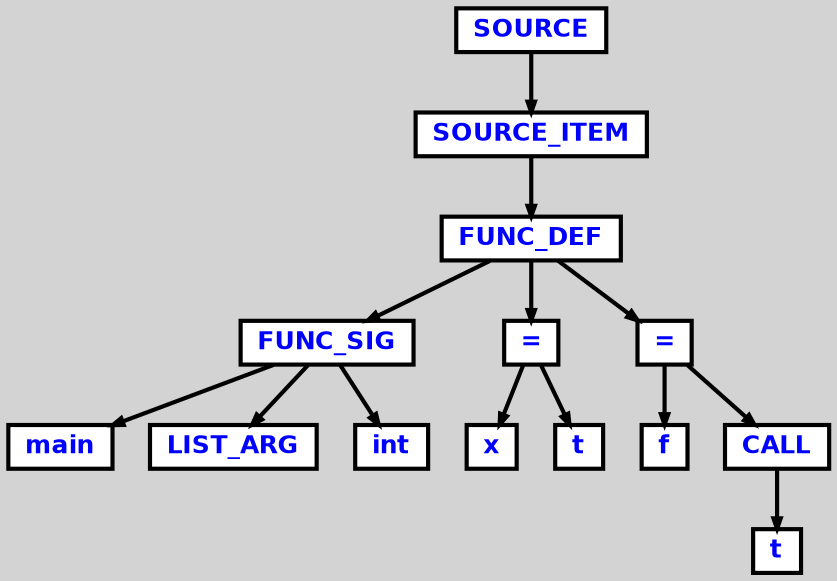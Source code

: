 digraph {

	ordering=out;
	ranksep=.4;
	bgcolor="lightgrey";  node [shape=box, fixedsize=false, fontsize=12, fontname="Helvetica-bold", fontcolor="blue"
	width=.25, height=.25, color="black", fillcolor="white", style="filled, solid, bold"];

	edge [arrowsize=.5, color="black", style="bold"]

	n0x72912ccc9ff8[label="SOURCE"]
	n0x72912ccc9ec0[label="SOURCE_ITEM"]
	n0x72912ccc9d88[label="FUNC_DEF"]
	n0x72912ccc83f0[label="FUNC_SIG"]
	n0x72912ccc8180[label="main"]
	n0x72912ccc82b8[label="LIST_ARG"]
	n0x72912ccc8660[label="int"]
	n0x72912ccc8ee8[label="="]
	n0x72912ccc8c78[label="x"]
	n0x72912ccc9020[label="t"]
	n0x72912ccc9c50[label="="]
	n0x72912ccc9638[label="f"]
	n0x72912ccc9b18[label="CALL"]
	n0x72912ccc99e0[label="t"]

		n0x72912ccc9ff8 -> n0x72912ccc9ec0		// SOURCE -> SOURCE_ITEM
		n0x72912ccc9ec0 -> n0x72912ccc9d88		// SOURCE_ITEM -> FUNC_DEF
		n0x72912ccc9d88 -> n0x72912ccc83f0		// FUNC_DEF -> FUNC_SIG
		n0x72912ccc83f0 -> n0x72912ccc8180		// FUNC_SIG -> main
		n0x72912ccc83f0 -> n0x72912ccc82b8		// FUNC_SIG -> LIST_ARG
		n0x72912ccc83f0 -> n0x72912ccc8660		// FUNC_SIG -> int
		n0x72912ccc9d88 -> n0x72912ccc8ee8		// FUNC_DEF -> =
		n0x72912ccc8ee8 -> n0x72912ccc8c78		// = -> x
		n0x72912ccc8ee8 -> n0x72912ccc9020		// = -> t
		n0x72912ccc9d88 -> n0x72912ccc9c50		// FUNC_DEF -> =
		n0x72912ccc9c50 -> n0x72912ccc9638		// = -> f
		n0x72912ccc9c50 -> n0x72912ccc9b18		// = -> CALL
		n0x72912ccc9b18 -> n0x72912ccc99e0		// CALL -> t

}